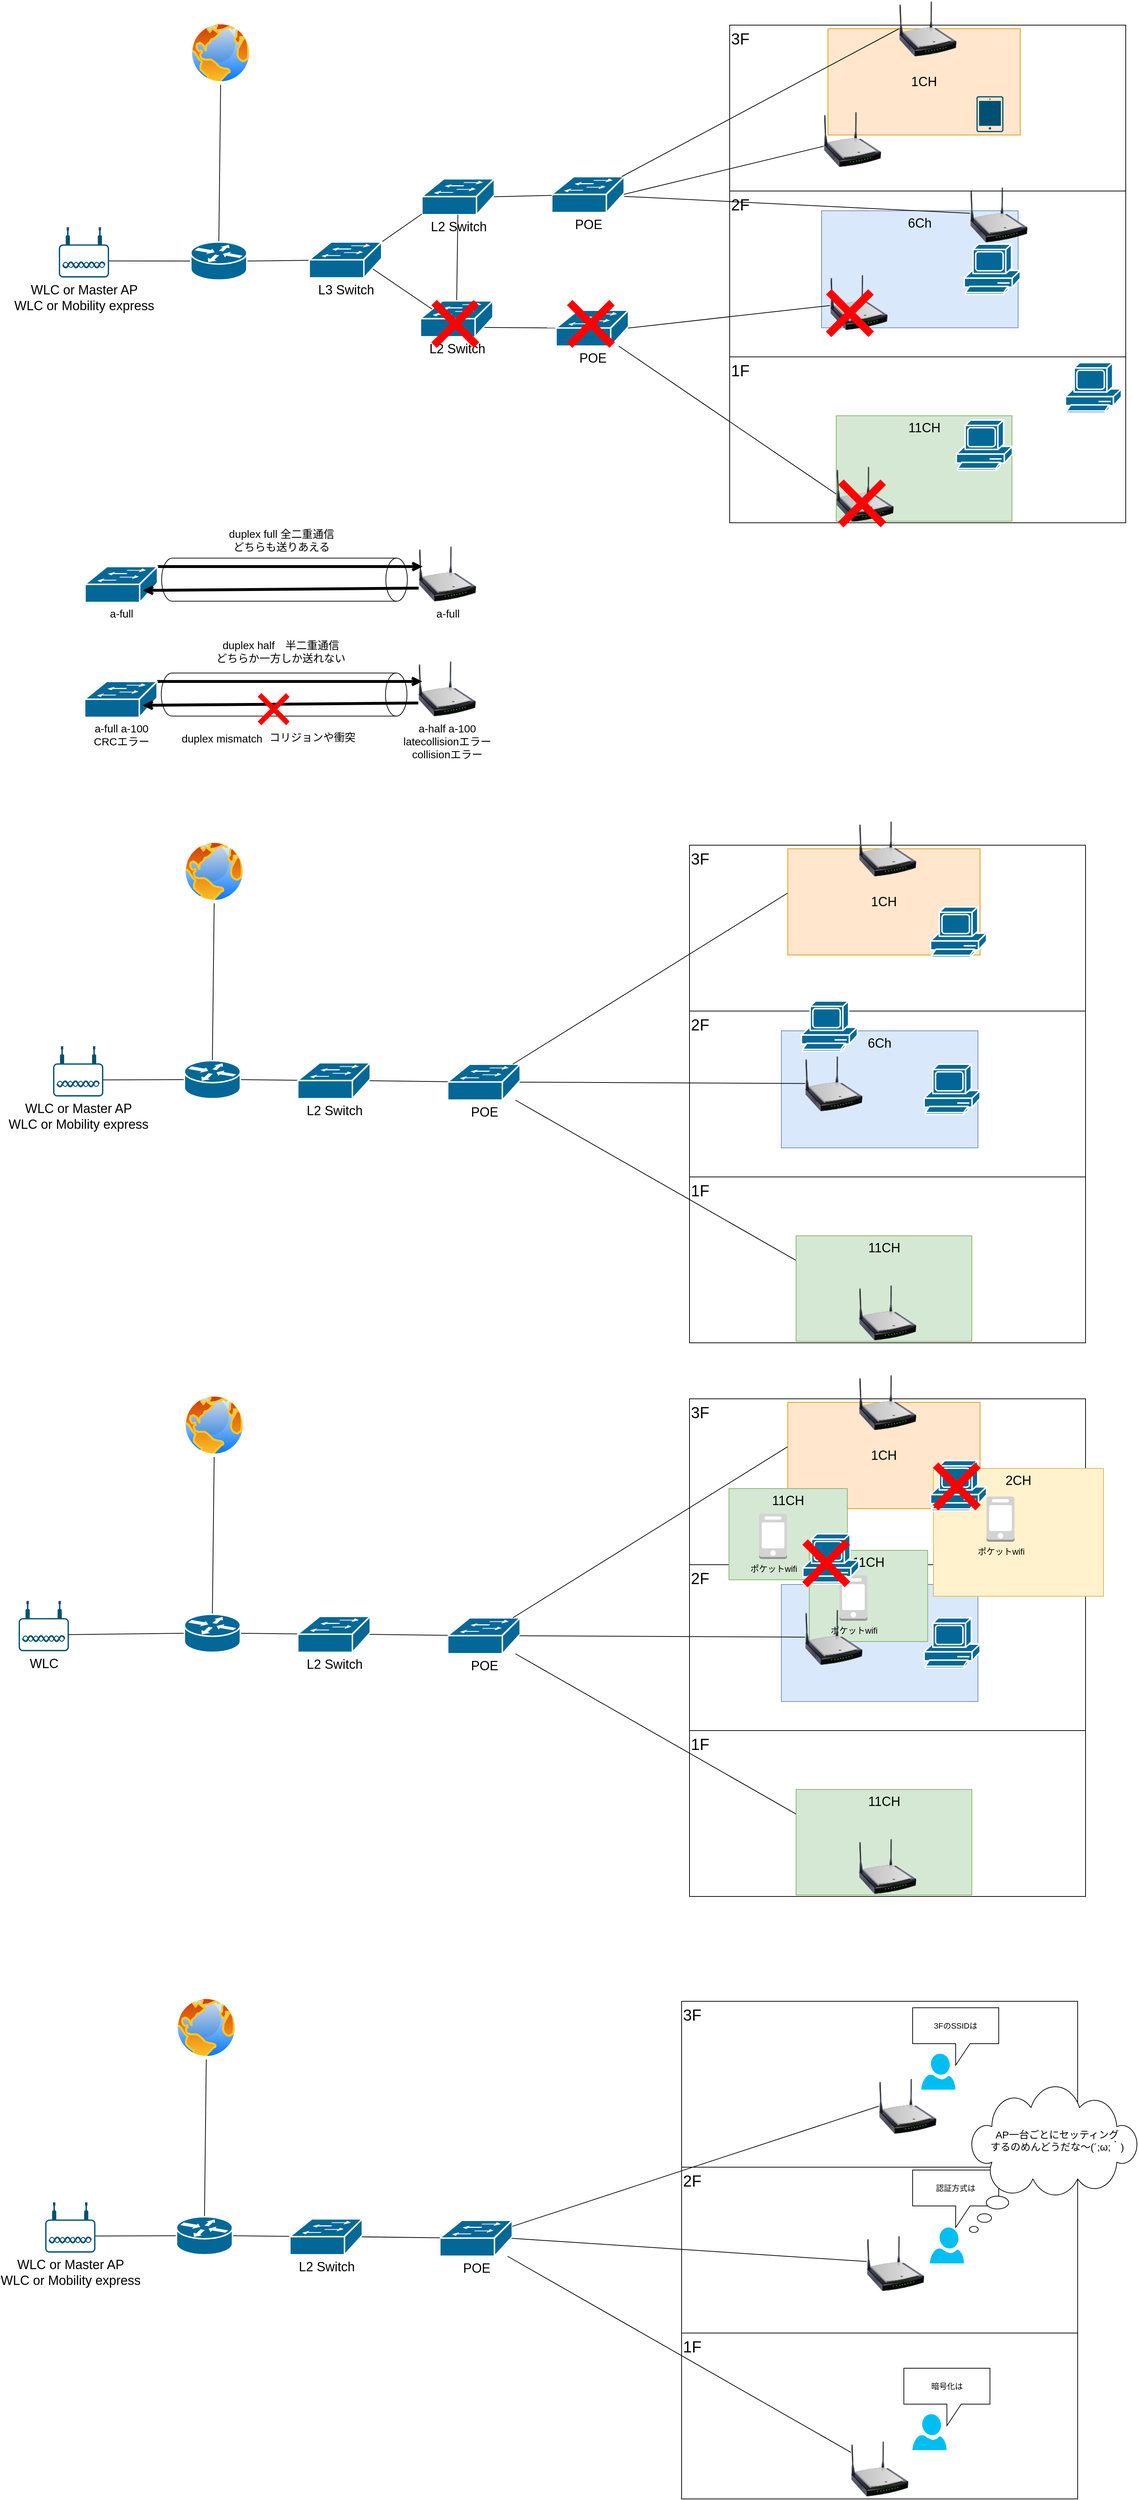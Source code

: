 <mxfile version="21.7.4" type="github">
  <diagram name="ページ1" id="ISea0skvDJ0-GTyt_ot8">
    <mxGraphModel dx="934" dy="483" grid="0" gridSize="10" guides="1" tooltips="1" connect="1" arrows="1" fold="1" page="1" pageScale="1" pageWidth="827" pageHeight="1169" math="0" shadow="0">
      <root>
        <mxCell id="0" />
        <mxCell id="1" parent="0" />
        <mxCell id="y21L1_D4y8wmVDUmnjSK-36" value="6Ch" style="whiteSpace=wrap;html=1;fontFamily=Helvetica;fontSize=18;verticalAlign=top;fillColor=#dae8fc;strokeColor=#6c8ebf;" parent="1" vertex="1">
          <mxGeometry x="1168" y="383.5" width="274" height="163" as="geometry" />
        </mxCell>
        <mxCell id="y21L1_D4y8wmVDUmnjSK-25" value="" style="group;fontSize=22;" parent="1" vertex="1" connectable="0">
          <mxGeometry x="1040" y="125" width="552" height="736" as="geometry" />
        </mxCell>
        <mxCell id="y21L1_D4y8wmVDUmnjSK-22" value="&lt;font style=&quot;font-size: 22px;&quot;&gt;1F&lt;/font&gt;" style="rounded=0;whiteSpace=wrap;html=1;fontFamily=Helvetica;fontSize=11;fontColor=default;fillColor=none;verticalAlign=top;align=left;" parent="y21L1_D4y8wmVDUmnjSK-25" vertex="1">
          <mxGeometry y="462" width="552" height="231" as="geometry" />
        </mxCell>
        <mxCell id="y21L1_D4y8wmVDUmnjSK-23" value="&lt;font style=&quot;font-size: 22px;&quot;&gt;2F&lt;/font&gt;" style="rounded=0;whiteSpace=wrap;html=1;fontFamily=Helvetica;fontSize=11;fontColor=default;fillColor=none;verticalAlign=top;align=left;" parent="y21L1_D4y8wmVDUmnjSK-25" vertex="1">
          <mxGeometry y="231" width="552" height="231" as="geometry" />
        </mxCell>
        <mxCell id="y21L1_D4y8wmVDUmnjSK-37" value="11CH" style="whiteSpace=wrap;html=1;fontFamily=Helvetica;fontSize=18;verticalAlign=top;fillColor=#d5e8d4;strokeColor=#82b366;" parent="y21L1_D4y8wmVDUmnjSK-25" vertex="1">
          <mxGeometry x="148.5" y="544" width="245" height="147" as="geometry" />
        </mxCell>
        <mxCell id="y21L1_D4y8wmVDUmnjSK-24" value="&lt;font style=&quot;font-size: 22px;&quot;&gt;3F&lt;/font&gt;" style="rounded=0;whiteSpace=wrap;html=1;fontFamily=Helvetica;fontSize=11;fontColor=default;fillColor=none;verticalAlign=top;align=left;" parent="y21L1_D4y8wmVDUmnjSK-25" vertex="1">
          <mxGeometry width="552" height="231" as="geometry" />
        </mxCell>
        <mxCell id="y21L1_D4y8wmVDUmnjSK-26" value="" style="shape=mxgraph.cisco.computers_and_peripherals.pc;sketch=0;html=1;pointerEvents=1;dashed=0;fillColor=#036897;strokeColor=#ffffff;strokeWidth=2;verticalLabelPosition=bottom;verticalAlign=top;align=center;outlineConnect=0;fontFamily=Helvetica;fontSize=11;fontColor=default;" parent="y21L1_D4y8wmVDUmnjSK-25" vertex="1">
          <mxGeometry x="316" y="550" width="78" height="70" as="geometry" />
        </mxCell>
        <mxCell id="y21L1_D4y8wmVDUmnjSK-34" value="" style="shape=mxgraph.cisco.computers_and_peripherals.pc;sketch=0;html=1;pointerEvents=1;dashed=0;fillColor=#036897;strokeColor=#ffffff;strokeWidth=2;verticalLabelPosition=bottom;verticalAlign=top;align=center;outlineConnect=0;fontFamily=Helvetica;fontSize=11;fontColor=default;" parent="y21L1_D4y8wmVDUmnjSK-25" vertex="1">
          <mxGeometry x="468" y="470" width="78" height="70" as="geometry" />
        </mxCell>
        <mxCell id="y21L1_D4y8wmVDUmnjSK-35" value="1CH" style="whiteSpace=wrap;html=1;fontFamily=Helvetica;fontSize=18;verticalAlign=middle;fillColor=#ffe6cc;strokeColor=#d79b00;" parent="y21L1_D4y8wmVDUmnjSK-25" vertex="1">
          <mxGeometry x="137" y="5" width="268" height="148" as="geometry" />
        </mxCell>
        <mxCell id="y21L1_D4y8wmVDUmnjSK-38" value="" style="image;html=1;image=img/lib/clip_art/networking/Wireless_Router_N_128x128.png;fontFamily=Helvetica;fontSize=11;fontColor=default;" parent="y21L1_D4y8wmVDUmnjSK-25" vertex="1">
          <mxGeometry x="236" y="-35" width="80" height="80" as="geometry" />
        </mxCell>
        <mxCell id="y21L1_D4y8wmVDUmnjSK-39" value="" style="image;html=1;image=img/lib/clip_art/networking/Wireless_Router_N_128x128.png;fontFamily=Helvetica;fontSize=11;fontColor=default;" parent="y21L1_D4y8wmVDUmnjSK-25" vertex="1">
          <mxGeometry x="131" y="119" width="80" height="80" as="geometry" />
        </mxCell>
        <mxCell id="y21L1_D4y8wmVDUmnjSK-40" value="" style="image;html=1;image=img/lib/clip_art/networking/Wireless_Router_N_128x128.png;fontFamily=Helvetica;fontSize=11;fontColor=default;" parent="y21L1_D4y8wmVDUmnjSK-25" vertex="1">
          <mxGeometry x="335" y="224" width="80" height="80" as="geometry" />
        </mxCell>
        <mxCell id="ws9a11WgU_F2Pa4hNLhd-21" value="" style="image;html=1;image=img/lib/clip_art/networking/Wireless_Router_N_128x128.png;fontFamily=Helvetica;fontSize=11;fontColor=default;" vertex="1" parent="y21L1_D4y8wmVDUmnjSK-25">
          <mxGeometry x="148.5" y="613" width="80" height="80" as="geometry" />
        </mxCell>
        <mxCell id="ws9a11WgU_F2Pa4hNLhd-23" value="" style="image;html=1;image=img/lib/clip_art/networking/Wireless_Router_N_128x128.png;fontFamily=Helvetica;fontSize=11;fontColor=default;" vertex="1" parent="y21L1_D4y8wmVDUmnjSK-25">
          <mxGeometry x="140" y="346" width="80" height="80" as="geometry" />
        </mxCell>
        <mxCell id="ws9a11WgU_F2Pa4hNLhd-32" value="&lt;span style=&quot;font-size: 150px;&quot;&gt;×&lt;/span&gt;" style="text;html=1;align=center;verticalAlign=middle;resizable=0;points=[];autosize=1;strokeColor=none;fillColor=none;fontSize=150;fontFamily=Helvetica;fontColor=#FF0000;" vertex="1" parent="y21L1_D4y8wmVDUmnjSK-25">
          <mxGeometry x="114" y="302" width="106" height="192" as="geometry" />
        </mxCell>
        <mxCell id="ws9a11WgU_F2Pa4hNLhd-33" value="&lt;span style=&quot;font-size: 150px;&quot;&gt;×&lt;/span&gt;" style="text;html=1;align=center;verticalAlign=middle;resizable=0;points=[];autosize=1;strokeColor=none;fillColor=none;fontSize=150;fontFamily=Helvetica;fontColor=#FF0000;" vertex="1" parent="y21L1_D4y8wmVDUmnjSK-25">
          <mxGeometry x="131" y="567" width="106" height="192" as="geometry" />
        </mxCell>
        <mxCell id="y21L1_D4y8wmVDUmnjSK-7" style="rounded=0;orthogonalLoop=1;jettySize=auto;html=1;exitX=1;exitY=0.67;exitDx=0;exitDy=0;exitPerimeter=0;entryX=0;entryY=0.5;entryDx=0;entryDy=0;entryPerimeter=0;endArrow=none;endFill=0;fontSize=18;" parent="1" source="y21L1_D4y8wmVDUmnjSK-2" target="y21L1_D4y8wmVDUmnjSK-3" edge="1">
          <mxGeometry relative="1" as="geometry" />
        </mxCell>
        <mxCell id="y21L1_D4y8wmVDUmnjSK-2" value="WLC or Master AP&lt;br style=&quot;border-color: var(--border-color);&quot;&gt;WLC or Mobility express" style="points=[[0.03,0.36,0],[0.18,0,0],[0.5,0.34,0],[0.82,0,0],[0.97,0.36,0],[1,0.67,0],[0.975,0.975,0],[0.5,1,0],[0.025,0.975,0],[0,0.67,0]];verticalLabelPosition=bottom;sketch=0;html=1;verticalAlign=top;aspect=fixed;align=center;pointerEvents=1;shape=mxgraph.cisco19.wireless_access_point;fillColor=#005073;strokeColor=none;fontSize=18;" parent="1" vertex="1">
          <mxGeometry x="105" y="406.5" width="70" height="70" as="geometry" />
        </mxCell>
        <mxCell id="y21L1_D4y8wmVDUmnjSK-8" style="edgeStyle=none;shape=connector;rounded=0;orthogonalLoop=1;jettySize=auto;html=1;exitX=1;exitY=0.5;exitDx=0;exitDy=0;exitPerimeter=0;labelBackgroundColor=default;strokeColor=default;fontFamily=Helvetica;fontSize=18;fontColor=default;endArrow=none;endFill=0;" parent="1" source="y21L1_D4y8wmVDUmnjSK-3" target="ws9a11WgU_F2Pa4hNLhd-2" edge="1">
          <mxGeometry relative="1" as="geometry" />
        </mxCell>
        <mxCell id="y21L1_D4y8wmVDUmnjSK-10" style="edgeStyle=none;shape=connector;rounded=0;orthogonalLoop=1;jettySize=auto;html=1;exitX=0.5;exitY=0;exitDx=0;exitDy=0;exitPerimeter=0;entryX=0.5;entryY=1;entryDx=0;entryDy=0;labelBackgroundColor=default;strokeColor=default;fontFamily=Helvetica;fontSize=11;fontColor=default;endArrow=none;endFill=0;" parent="1" source="y21L1_D4y8wmVDUmnjSK-3" target="y21L1_D4y8wmVDUmnjSK-4" edge="1">
          <mxGeometry relative="1" as="geometry" />
        </mxCell>
        <mxCell id="y21L1_D4y8wmVDUmnjSK-3" value="" style="shape=mxgraph.cisco.routers.router;sketch=0;html=1;pointerEvents=1;dashed=0;fillColor=#036897;strokeColor=#ffffff;strokeWidth=2;verticalLabelPosition=bottom;verticalAlign=top;align=center;outlineConnect=0;fontFamily=Helvetica;fontSize=18;fontColor=default;" parent="1" vertex="1">
          <mxGeometry x="289" y="427" width="78" height="53" as="geometry" />
        </mxCell>
        <mxCell id="y21L1_D4y8wmVDUmnjSK-4" value="" style="image;aspect=fixed;perimeter=ellipsePerimeter;html=1;align=center;shadow=0;dashed=0;spacingTop=3;image=img/lib/active_directory/internet_globe.svg;" parent="1" vertex="1">
          <mxGeometry x="286" y="119" width="89" height="89" as="geometry" />
        </mxCell>
        <mxCell id="y21L1_D4y8wmVDUmnjSK-16" style="edgeStyle=none;shape=connector;rounded=0;orthogonalLoop=1;jettySize=auto;html=1;exitX=0.98;exitY=0.5;exitDx=0;exitDy=0;exitPerimeter=0;labelBackgroundColor=default;strokeColor=default;fontFamily=Helvetica;fontSize=11;fontColor=default;endArrow=none;endFill=0;" parent="1" source="y21L1_D4y8wmVDUmnjSK-5" target="y21L1_D4y8wmVDUmnjSK-39" edge="1">
          <mxGeometry relative="1" as="geometry">
            <mxPoint x="1189" y="458.668" as="targetPoint" />
          </mxGeometry>
        </mxCell>
        <mxCell id="y21L1_D4y8wmVDUmnjSK-5" value="POE" style="shape=mxgraph.cisco.switches.workgroup_switch;sketch=0;html=1;pointerEvents=1;dashed=0;fillColor=#036897;strokeColor=#ffffff;strokeWidth=2;verticalLabelPosition=bottom;verticalAlign=top;align=center;outlineConnect=0;fontFamily=Helvetica;fontSize=18;fontColor=default;" parent="1" vertex="1">
          <mxGeometry x="792" y="336" width="101" height="50" as="geometry" />
        </mxCell>
        <mxCell id="y21L1_D4y8wmVDUmnjSK-9" style="edgeStyle=none;shape=connector;rounded=0;orthogonalLoop=1;jettySize=auto;html=1;exitX=0.98;exitY=0.5;exitDx=0;exitDy=0;exitPerimeter=0;labelBackgroundColor=default;strokeColor=default;fontFamily=Helvetica;fontSize=18;fontColor=default;endArrow=none;endFill=0;" parent="1" source="y21L1_D4y8wmVDUmnjSK-6" target="y21L1_D4y8wmVDUmnjSK-5" edge="1">
          <mxGeometry relative="1" as="geometry" />
        </mxCell>
        <mxCell id="y21L1_D4y8wmVDUmnjSK-6" value="L2 Switch" style="shape=mxgraph.cisco.switches.workgroup_switch;sketch=0;html=1;pointerEvents=1;dashed=0;fillColor=#036897;strokeColor=#ffffff;strokeWidth=2;verticalLabelPosition=bottom;verticalAlign=top;align=center;outlineConnect=0;fontFamily=Helvetica;fontSize=18;fontColor=default;" parent="1" vertex="1">
          <mxGeometry x="611" y="339" width="101" height="50" as="geometry" />
        </mxCell>
        <mxCell id="y21L1_D4y8wmVDUmnjSK-11" value="" style="shape=mxgraph.cisco.computers_and_peripherals.pc;sketch=0;html=1;pointerEvents=1;dashed=0;fillColor=#036897;strokeColor=#ffffff;strokeWidth=2;verticalLabelPosition=bottom;verticalAlign=top;align=center;outlineConnect=0;fontFamily=Helvetica;fontSize=11;fontColor=default;" parent="1" vertex="1">
          <mxGeometry x="1367" y="430" width="78" height="70" as="geometry" />
        </mxCell>
        <mxCell id="y21L1_D4y8wmVDUmnjSK-12" value="" style="sketch=0;points=[[0.015,0.015,0],[0.985,0.015,0],[0.985,0.985,0],[0.015,0.985,0],[0.25,0,0],[0.5,0,0],[0.75,0,0],[1,0.25,0],[1,0.5,0],[1,0.75,0],[0.75,1,0],[0.5,1,0],[0.25,1,0],[0,0.75,0],[0,0.5,0],[0,0.25,0]];verticalLabelPosition=bottom;html=1;verticalAlign=top;aspect=fixed;align=center;pointerEvents=1;shape=mxgraph.cisco19.handheld;fillColor=#005073;strokeColor=none;" parent="1" vertex="1">
          <mxGeometry x="1384" y="224" width="37.5" height="50" as="geometry" />
        </mxCell>
        <mxCell id="y21L1_D4y8wmVDUmnjSK-20" style="edgeStyle=none;shape=connector;rounded=0;orthogonalLoop=1;jettySize=auto;html=1;labelBackgroundColor=default;strokeColor=default;fontFamily=Helvetica;fontSize=11;fontColor=default;endArrow=none;endFill=0;" parent="1" source="y21L1_D4y8wmVDUmnjSK-40" target="y21L1_D4y8wmVDUmnjSK-5" edge="1">
          <mxGeometry relative="1" as="geometry">
            <mxPoint x="1276.0" y="794.9" as="sourcePoint" />
          </mxGeometry>
        </mxCell>
        <mxCell id="y21L1_D4y8wmVDUmnjSK-21" style="edgeStyle=none;shape=connector;rounded=0;orthogonalLoop=1;jettySize=auto;html=1;exitX=0;exitY=0.5;exitDx=0;exitDy=0;labelBackgroundColor=default;strokeColor=default;fontFamily=Helvetica;fontSize=11;fontColor=default;endArrow=none;endFill=0;" parent="1" source="y21L1_D4y8wmVDUmnjSK-38" target="y21L1_D4y8wmVDUmnjSK-5" edge="1">
          <mxGeometry relative="1" as="geometry">
            <mxPoint x="1276.0" y="145.9" as="sourcePoint" />
          </mxGeometry>
        </mxCell>
        <mxCell id="y21L1_D4y8wmVDUmnjSK-67" value="6Ch" style="whiteSpace=wrap;html=1;fontFamily=Helvetica;fontSize=18;verticalAlign=top;fillColor=#dae8fc;strokeColor=#6c8ebf;" parent="1" vertex="1">
          <mxGeometry x="1112" y="1525.5" width="274" height="163" as="geometry" />
        </mxCell>
        <mxCell id="y21L1_D4y8wmVDUmnjSK-79" style="rounded=0;orthogonalLoop=1;jettySize=auto;html=1;exitX=1;exitY=0.67;exitDx=0;exitDy=0;exitPerimeter=0;entryX=0;entryY=0.5;entryDx=0;entryDy=0;entryPerimeter=0;endArrow=none;endFill=0;fontSize=18;" parent="1" source="y21L1_D4y8wmVDUmnjSK-80" target="y21L1_D4y8wmVDUmnjSK-83" edge="1">
          <mxGeometry relative="1" as="geometry" />
        </mxCell>
        <mxCell id="y21L1_D4y8wmVDUmnjSK-80" value="WLC or Master AP&lt;br&gt;WLC or Mobility express" style="points=[[0.03,0.36,0],[0.18,0,0],[0.5,0.34,0],[0.82,0,0],[0.97,0.36,0],[1,0.67,0],[0.975,0.975,0],[0.5,1,0],[0.025,0.975,0],[0,0.67,0]];verticalLabelPosition=bottom;sketch=0;html=1;verticalAlign=top;aspect=fixed;align=center;pointerEvents=1;shape=mxgraph.cisco19.wireless_access_point;fillColor=#005073;strokeColor=none;fontSize=18;" parent="1" vertex="1">
          <mxGeometry x="97" y="1547" width="70" height="70" as="geometry" />
        </mxCell>
        <mxCell id="y21L1_D4y8wmVDUmnjSK-81" style="edgeStyle=none;shape=connector;rounded=0;orthogonalLoop=1;jettySize=auto;html=1;exitX=1;exitY=0.5;exitDx=0;exitDy=0;exitPerimeter=0;labelBackgroundColor=default;strokeColor=default;fontFamily=Helvetica;fontSize=18;fontColor=default;endArrow=none;endFill=0;" parent="1" source="y21L1_D4y8wmVDUmnjSK-83" target="y21L1_D4y8wmVDUmnjSK-88" edge="1">
          <mxGeometry relative="1" as="geometry" />
        </mxCell>
        <mxCell id="y21L1_D4y8wmVDUmnjSK-82" style="edgeStyle=none;shape=connector;rounded=0;orthogonalLoop=1;jettySize=auto;html=1;exitX=0.5;exitY=0;exitDx=0;exitDy=0;exitPerimeter=0;entryX=0.5;entryY=1;entryDx=0;entryDy=0;labelBackgroundColor=default;strokeColor=default;fontFamily=Helvetica;fontSize=11;fontColor=default;endArrow=none;endFill=0;" parent="1" source="y21L1_D4y8wmVDUmnjSK-83" target="y21L1_D4y8wmVDUmnjSK-84" edge="1">
          <mxGeometry relative="1" as="geometry" />
        </mxCell>
        <mxCell id="y21L1_D4y8wmVDUmnjSK-83" value="" style="shape=mxgraph.cisco.routers.router;sketch=0;html=1;pointerEvents=1;dashed=0;fillColor=#036897;strokeColor=#ffffff;strokeWidth=2;verticalLabelPosition=bottom;verticalAlign=top;align=center;outlineConnect=0;fontFamily=Helvetica;fontSize=18;fontColor=default;" parent="1" vertex="1">
          <mxGeometry x="280" y="1567" width="78" height="53" as="geometry" />
        </mxCell>
        <mxCell id="y21L1_D4y8wmVDUmnjSK-84" value="" style="image;aspect=fixed;perimeter=ellipsePerimeter;html=1;align=center;shadow=0;dashed=0;spacingTop=3;image=img/lib/active_directory/internet_globe.svg;" parent="1" vertex="1">
          <mxGeometry x="277" y="1259" width="89" height="89" as="geometry" />
        </mxCell>
        <mxCell id="y21L1_D4y8wmVDUmnjSK-85" style="edgeStyle=none;shape=connector;rounded=0;orthogonalLoop=1;jettySize=auto;html=1;exitX=0.98;exitY=0.5;exitDx=0;exitDy=0;exitPerimeter=0;labelBackgroundColor=default;strokeColor=default;fontFamily=Helvetica;fontSize=11;fontColor=default;endArrow=none;endFill=0;" parent="1" source="y21L1_D4y8wmVDUmnjSK-86" edge="1">
          <mxGeometry relative="1" as="geometry">
            <mxPoint x="1145" y="1598.818" as="targetPoint" />
          </mxGeometry>
        </mxCell>
        <mxCell id="y21L1_D4y8wmVDUmnjSK-86" value="POE" style="shape=mxgraph.cisco.switches.workgroup_switch;sketch=0;html=1;pointerEvents=1;dashed=0;fillColor=#036897;strokeColor=#ffffff;strokeWidth=2;verticalLabelPosition=bottom;verticalAlign=top;align=center;outlineConnect=0;fontFamily=Helvetica;fontSize=18;fontColor=default;" parent="1" vertex="1">
          <mxGeometry x="647" y="1572" width="101" height="50" as="geometry" />
        </mxCell>
        <mxCell id="y21L1_D4y8wmVDUmnjSK-87" style="edgeStyle=none;shape=connector;rounded=0;orthogonalLoop=1;jettySize=auto;html=1;exitX=0.98;exitY=0.5;exitDx=0;exitDy=0;exitPerimeter=0;labelBackgroundColor=default;strokeColor=default;fontFamily=Helvetica;fontSize=18;fontColor=default;endArrow=none;endFill=0;" parent="1" source="y21L1_D4y8wmVDUmnjSK-88" target="y21L1_D4y8wmVDUmnjSK-86" edge="1">
          <mxGeometry relative="1" as="geometry" />
        </mxCell>
        <mxCell id="y21L1_D4y8wmVDUmnjSK-88" value="L2 Switch" style="shape=mxgraph.cisco.switches.workgroup_switch;sketch=0;html=1;pointerEvents=1;dashed=0;fillColor=#036897;strokeColor=#ffffff;strokeWidth=2;verticalLabelPosition=bottom;verticalAlign=top;align=center;outlineConnect=0;fontFamily=Helvetica;fontSize=18;fontColor=default;" parent="1" vertex="1">
          <mxGeometry x="438" y="1570" width="101" height="50" as="geometry" />
        </mxCell>
        <mxCell id="y21L1_D4y8wmVDUmnjSK-89" value="" style="shape=mxgraph.cisco.computers_and_peripherals.pc;sketch=0;html=1;pointerEvents=1;dashed=0;fillColor=#036897;strokeColor=#ffffff;strokeWidth=2;verticalLabelPosition=bottom;verticalAlign=top;align=center;outlineConnect=0;fontFamily=Helvetica;fontSize=11;fontColor=default;" parent="1" vertex="1">
          <mxGeometry x="1311" y="1572" width="78" height="70" as="geometry" />
        </mxCell>
        <mxCell id="y21L1_D4y8wmVDUmnjSK-91" style="edgeStyle=none;shape=connector;rounded=0;orthogonalLoop=1;jettySize=auto;html=1;labelBackgroundColor=default;strokeColor=default;fontFamily=Helvetica;fontSize=11;fontColor=default;endArrow=none;endFill=0;" parent="1" target="y21L1_D4y8wmVDUmnjSK-86" edge="1">
          <mxGeometry relative="1" as="geometry">
            <mxPoint x="1220" y="1895.173" as="sourcePoint" />
          </mxGeometry>
        </mxCell>
        <mxCell id="y21L1_D4y8wmVDUmnjSK-92" style="edgeStyle=none;shape=connector;rounded=0;orthogonalLoop=1;jettySize=auto;html=1;exitX=0;exitY=0.5;exitDx=0;exitDy=0;labelBackgroundColor=default;strokeColor=default;fontFamily=Helvetica;fontSize=11;fontColor=default;endArrow=none;endFill=0;" parent="1" target="y21L1_D4y8wmVDUmnjSK-86" edge="1">
          <mxGeometry relative="1" as="geometry">
            <mxPoint x="1220" y="1272" as="sourcePoint" />
          </mxGeometry>
        </mxCell>
        <mxCell id="y21L1_D4y8wmVDUmnjSK-102" value="" style="group;fontSize=22;" parent="1" vertex="1" connectable="0">
          <mxGeometry x="984" y="1267" width="624" height="693" as="geometry" />
        </mxCell>
        <mxCell id="y21L1_D4y8wmVDUmnjSK-103" value="&lt;font style=&quot;font-size: 22px;&quot;&gt;1F&lt;/font&gt;" style="rounded=0;whiteSpace=wrap;html=1;fontFamily=Helvetica;fontSize=11;fontColor=default;fillColor=none;verticalAlign=top;align=left;" parent="y21L1_D4y8wmVDUmnjSK-102" vertex="1">
          <mxGeometry y="462" width="552" height="231" as="geometry" />
        </mxCell>
        <mxCell id="y21L1_D4y8wmVDUmnjSK-104" value="&lt;font style=&quot;font-size: 22px;&quot;&gt;2F&lt;/font&gt;" style="rounded=0;whiteSpace=wrap;html=1;fontFamily=Helvetica;fontSize=11;fontColor=default;fillColor=none;verticalAlign=top;align=left;" parent="y21L1_D4y8wmVDUmnjSK-102" vertex="1">
          <mxGeometry y="231" width="552" height="231" as="geometry" />
        </mxCell>
        <mxCell id="y21L1_D4y8wmVDUmnjSK-105" value="11CH" style="whiteSpace=wrap;html=1;fontFamily=Helvetica;fontSize=18;verticalAlign=top;fillColor=#d5e8d4;strokeColor=#82b366;" parent="y21L1_D4y8wmVDUmnjSK-102" vertex="1">
          <mxGeometry x="148.5" y="544" width="245" height="147" as="geometry" />
        </mxCell>
        <mxCell id="y21L1_D4y8wmVDUmnjSK-106" value="&lt;font style=&quot;font-size: 22px;&quot;&gt;3F&lt;/font&gt;" style="rounded=0;whiteSpace=wrap;html=1;fontFamily=Helvetica;fontSize=11;fontColor=default;fillColor=none;verticalAlign=top;align=left;" parent="y21L1_D4y8wmVDUmnjSK-102" vertex="1">
          <mxGeometry width="552" height="231" as="geometry" />
        </mxCell>
        <mxCell id="y21L1_D4y8wmVDUmnjSK-108" value="1CH" style="whiteSpace=wrap;html=1;fontFamily=Helvetica;fontSize=18;verticalAlign=middle;fillColor=#ffe6cc;strokeColor=#d79b00;" parent="y21L1_D4y8wmVDUmnjSK-102" vertex="1">
          <mxGeometry x="137" y="5" width="268" height="148" as="geometry" />
        </mxCell>
        <mxCell id="y21L1_D4y8wmVDUmnjSK-109" value="" style="image;html=1;image=img/lib/clip_art/networking/Wireless_Router_N_128x128.png;fontFamily=Helvetica;fontSize=11;fontColor=default;" parent="y21L1_D4y8wmVDUmnjSK-102" vertex="1">
          <mxGeometry x="236" y="-35" width="80" height="80" as="geometry" />
        </mxCell>
        <mxCell id="y21L1_D4y8wmVDUmnjSK-111" value="" style="image;html=1;image=img/lib/clip_art/networking/Wireless_Router_N_128x128.png;fontFamily=Helvetica;fontSize=11;fontColor=default;" parent="y21L1_D4y8wmVDUmnjSK-102" vertex="1">
          <mxGeometry x="236" y="611" width="80" height="80" as="geometry" />
        </mxCell>
        <mxCell id="y21L1_D4y8wmVDUmnjSK-119" value="" style="shape=mxgraph.cisco.computers_and_peripherals.pc;sketch=0;html=1;pointerEvents=1;dashed=0;fillColor=#036897;strokeColor=#ffffff;strokeWidth=2;verticalLabelPosition=bottom;verticalAlign=top;align=center;outlineConnect=0;fontFamily=Helvetica;fontSize=11;fontColor=default;" parent="y21L1_D4y8wmVDUmnjSK-102" vertex="1">
          <mxGeometry x="336" y="86" width="78" height="70" as="geometry" />
        </mxCell>
        <mxCell id="y21L1_D4y8wmVDUmnjSK-110" value="" style="image;html=1;image=img/lib/clip_art/networking/Wireless_Router_N_128x128.png;fontFamily=Helvetica;fontSize=11;fontColor=default;" parent="y21L1_D4y8wmVDUmnjSK-102" vertex="1">
          <mxGeometry x="161" y="292" width="80" height="80" as="geometry" />
        </mxCell>
        <mxCell id="y21L1_D4y8wmVDUmnjSK-121" value="" style="shape=mxgraph.cisco.computers_and_peripherals.pc;sketch=0;html=1;pointerEvents=1;dashed=0;fillColor=#036897;strokeColor=#ffffff;strokeWidth=2;verticalLabelPosition=bottom;verticalAlign=top;align=center;outlineConnect=0;fontFamily=Helvetica;fontSize=11;fontColor=default;" parent="y21L1_D4y8wmVDUmnjSK-102" vertex="1">
          <mxGeometry x="156" y="217" width="78" height="70" as="geometry" />
        </mxCell>
        <mxCell id="Gv_RDN-kAOqWAWIpM0Y3-1" value="6Ch" style="whiteSpace=wrap;html=1;fontFamily=Helvetica;fontSize=18;verticalAlign=top;fillColor=#dae8fc;strokeColor=#6c8ebf;" parent="1" vertex="1">
          <mxGeometry x="1112" y="2296.5" width="274" height="163" as="geometry" />
        </mxCell>
        <mxCell id="Gv_RDN-kAOqWAWIpM0Y3-2" style="rounded=0;orthogonalLoop=1;jettySize=auto;html=1;exitX=1;exitY=0.67;exitDx=0;exitDy=0;exitPerimeter=0;entryX=0;entryY=0.5;entryDx=0;entryDy=0;entryPerimeter=0;endArrow=none;endFill=0;fontSize=18;" parent="1" source="Gv_RDN-kAOqWAWIpM0Y3-3" target="Gv_RDN-kAOqWAWIpM0Y3-6" edge="1">
          <mxGeometry relative="1" as="geometry" />
        </mxCell>
        <mxCell id="Gv_RDN-kAOqWAWIpM0Y3-3" value="WLC" style="points=[[0.03,0.36,0],[0.18,0,0],[0.5,0.34,0],[0.82,0,0],[0.97,0.36,0],[1,0.67,0],[0.975,0.975,0],[0.5,1,0],[0.025,0.975,0],[0,0.67,0]];verticalLabelPosition=bottom;sketch=0;html=1;verticalAlign=top;aspect=fixed;align=center;pointerEvents=1;shape=mxgraph.cisco19.wireless_access_point;fillColor=#005073;strokeColor=none;fontSize=18;" parent="1" vertex="1">
          <mxGeometry x="49" y="2319.5" width="70" height="70" as="geometry" />
        </mxCell>
        <mxCell id="Gv_RDN-kAOqWAWIpM0Y3-4" style="edgeStyle=none;shape=connector;rounded=0;orthogonalLoop=1;jettySize=auto;html=1;exitX=1;exitY=0.5;exitDx=0;exitDy=0;exitPerimeter=0;labelBackgroundColor=default;strokeColor=default;fontFamily=Helvetica;fontSize=18;fontColor=default;endArrow=none;endFill=0;" parent="1" source="Gv_RDN-kAOqWAWIpM0Y3-6" target="Gv_RDN-kAOqWAWIpM0Y3-11" edge="1">
          <mxGeometry relative="1" as="geometry" />
        </mxCell>
        <mxCell id="Gv_RDN-kAOqWAWIpM0Y3-5" style="edgeStyle=none;shape=connector;rounded=0;orthogonalLoop=1;jettySize=auto;html=1;exitX=0.5;exitY=0;exitDx=0;exitDy=0;exitPerimeter=0;entryX=0.5;entryY=1;entryDx=0;entryDy=0;labelBackgroundColor=default;strokeColor=default;fontFamily=Helvetica;fontSize=11;fontColor=default;endArrow=none;endFill=0;" parent="1" source="Gv_RDN-kAOqWAWIpM0Y3-6" target="Gv_RDN-kAOqWAWIpM0Y3-7" edge="1">
          <mxGeometry relative="1" as="geometry" />
        </mxCell>
        <mxCell id="Gv_RDN-kAOqWAWIpM0Y3-6" value="" style="shape=mxgraph.cisco.routers.router;sketch=0;html=1;pointerEvents=1;dashed=0;fillColor=#036897;strokeColor=#ffffff;strokeWidth=2;verticalLabelPosition=bottom;verticalAlign=top;align=center;outlineConnect=0;fontFamily=Helvetica;fontSize=18;fontColor=default;" parent="1" vertex="1">
          <mxGeometry x="280" y="2338" width="78" height="53" as="geometry" />
        </mxCell>
        <mxCell id="Gv_RDN-kAOqWAWIpM0Y3-7" value="" style="image;aspect=fixed;perimeter=ellipsePerimeter;html=1;align=center;shadow=0;dashed=0;spacingTop=3;image=img/lib/active_directory/internet_globe.svg;" parent="1" vertex="1">
          <mxGeometry x="277" y="2030" width="89" height="89" as="geometry" />
        </mxCell>
        <mxCell id="Gv_RDN-kAOqWAWIpM0Y3-8" style="edgeStyle=none;shape=connector;rounded=0;orthogonalLoop=1;jettySize=auto;html=1;exitX=0.98;exitY=0.5;exitDx=0;exitDy=0;exitPerimeter=0;labelBackgroundColor=default;strokeColor=default;fontFamily=Helvetica;fontSize=11;fontColor=default;endArrow=none;endFill=0;" parent="1" source="Gv_RDN-kAOqWAWIpM0Y3-9" edge="1">
          <mxGeometry relative="1" as="geometry">
            <mxPoint x="1145" y="2369.818" as="targetPoint" />
          </mxGeometry>
        </mxCell>
        <mxCell id="Gv_RDN-kAOqWAWIpM0Y3-9" value="POE" style="shape=mxgraph.cisco.switches.workgroup_switch;sketch=0;html=1;pointerEvents=1;dashed=0;fillColor=#036897;strokeColor=#ffffff;strokeWidth=2;verticalLabelPosition=bottom;verticalAlign=top;align=center;outlineConnect=0;fontFamily=Helvetica;fontSize=18;fontColor=default;" parent="1" vertex="1">
          <mxGeometry x="647" y="2343" width="101" height="50" as="geometry" />
        </mxCell>
        <mxCell id="Gv_RDN-kAOqWAWIpM0Y3-10" style="edgeStyle=none;shape=connector;rounded=0;orthogonalLoop=1;jettySize=auto;html=1;exitX=0.98;exitY=0.5;exitDx=0;exitDy=0;exitPerimeter=0;labelBackgroundColor=default;strokeColor=default;fontFamily=Helvetica;fontSize=18;fontColor=default;endArrow=none;endFill=0;" parent="1" source="Gv_RDN-kAOqWAWIpM0Y3-11" target="Gv_RDN-kAOqWAWIpM0Y3-9" edge="1">
          <mxGeometry relative="1" as="geometry" />
        </mxCell>
        <mxCell id="Gv_RDN-kAOqWAWIpM0Y3-11" value="L2 Switch" style="shape=mxgraph.cisco.switches.workgroup_switch;sketch=0;html=1;pointerEvents=1;dashed=0;fillColor=#036897;strokeColor=#ffffff;strokeWidth=2;verticalLabelPosition=bottom;verticalAlign=top;align=center;outlineConnect=0;fontFamily=Helvetica;fontSize=18;fontColor=default;" parent="1" vertex="1">
          <mxGeometry x="438" y="2341" width="101" height="50" as="geometry" />
        </mxCell>
        <mxCell id="Gv_RDN-kAOqWAWIpM0Y3-12" value="" style="shape=mxgraph.cisco.computers_and_peripherals.pc;sketch=0;html=1;pointerEvents=1;dashed=0;fillColor=#036897;strokeColor=#ffffff;strokeWidth=2;verticalLabelPosition=bottom;verticalAlign=top;align=center;outlineConnect=0;fontFamily=Helvetica;fontSize=11;fontColor=default;" parent="1" vertex="1">
          <mxGeometry x="1311" y="2343" width="78" height="70" as="geometry" />
        </mxCell>
        <mxCell id="Gv_RDN-kAOqWAWIpM0Y3-13" style="edgeStyle=none;shape=connector;rounded=0;orthogonalLoop=1;jettySize=auto;html=1;labelBackgroundColor=default;strokeColor=default;fontFamily=Helvetica;fontSize=11;fontColor=default;endArrow=none;endFill=0;" parent="1" target="Gv_RDN-kAOqWAWIpM0Y3-9" edge="1">
          <mxGeometry relative="1" as="geometry">
            <mxPoint x="1220" y="2666.173" as="sourcePoint" />
          </mxGeometry>
        </mxCell>
        <mxCell id="Gv_RDN-kAOqWAWIpM0Y3-14" style="edgeStyle=none;shape=connector;rounded=0;orthogonalLoop=1;jettySize=auto;html=1;exitX=0;exitY=0.5;exitDx=0;exitDy=0;labelBackgroundColor=default;strokeColor=default;fontFamily=Helvetica;fontSize=11;fontColor=default;endArrow=none;endFill=0;" parent="1" target="Gv_RDN-kAOqWAWIpM0Y3-9" edge="1">
          <mxGeometry relative="1" as="geometry">
            <mxPoint x="1220" y="2043" as="sourcePoint" />
          </mxGeometry>
        </mxCell>
        <mxCell id="Gv_RDN-kAOqWAWIpM0Y3-15" value="" style="group;fontSize=22;" parent="1" vertex="1" connectable="0">
          <mxGeometry x="984" y="2038" width="624" height="693" as="geometry" />
        </mxCell>
        <mxCell id="Gv_RDN-kAOqWAWIpM0Y3-16" value="&lt;font style=&quot;font-size: 22px;&quot;&gt;1F&lt;/font&gt;" style="rounded=0;whiteSpace=wrap;html=1;fontFamily=Helvetica;fontSize=11;fontColor=default;fillColor=none;verticalAlign=top;align=left;" parent="Gv_RDN-kAOqWAWIpM0Y3-15" vertex="1">
          <mxGeometry y="462" width="552" height="231" as="geometry" />
        </mxCell>
        <mxCell id="Gv_RDN-kAOqWAWIpM0Y3-17" value="&lt;font style=&quot;font-size: 22px;&quot;&gt;2F&lt;/font&gt;" style="rounded=0;whiteSpace=wrap;html=1;fontFamily=Helvetica;fontSize=11;fontColor=default;fillColor=none;verticalAlign=top;align=left;" parent="Gv_RDN-kAOqWAWIpM0Y3-15" vertex="1">
          <mxGeometry y="231" width="552" height="231" as="geometry" />
        </mxCell>
        <mxCell id="Gv_RDN-kAOqWAWIpM0Y3-18" value="11CH" style="whiteSpace=wrap;html=1;fontFamily=Helvetica;fontSize=18;verticalAlign=top;fillColor=#d5e8d4;strokeColor=#82b366;" parent="Gv_RDN-kAOqWAWIpM0Y3-15" vertex="1">
          <mxGeometry x="148.5" y="544" width="245" height="147" as="geometry" />
        </mxCell>
        <mxCell id="Gv_RDN-kAOqWAWIpM0Y3-19" value="&lt;font style=&quot;font-size: 22px;&quot;&gt;3F&lt;/font&gt;" style="rounded=0;whiteSpace=wrap;html=1;fontFamily=Helvetica;fontSize=11;fontColor=default;fillColor=none;verticalAlign=top;align=left;" parent="Gv_RDN-kAOqWAWIpM0Y3-15" vertex="1">
          <mxGeometry width="552" height="231" as="geometry" />
        </mxCell>
        <mxCell id="Gv_RDN-kAOqWAWIpM0Y3-20" value="1CH" style="whiteSpace=wrap;html=1;fontFamily=Helvetica;fontSize=18;verticalAlign=middle;fillColor=#ffe6cc;strokeColor=#d79b00;" parent="Gv_RDN-kAOqWAWIpM0Y3-15" vertex="1">
          <mxGeometry x="137" y="5" width="268" height="148" as="geometry" />
        </mxCell>
        <mxCell id="Gv_RDN-kAOqWAWIpM0Y3-21" value="" style="image;html=1;image=img/lib/clip_art/networking/Wireless_Router_N_128x128.png;fontFamily=Helvetica;fontSize=11;fontColor=default;" parent="Gv_RDN-kAOqWAWIpM0Y3-15" vertex="1">
          <mxGeometry x="236" y="-35" width="80" height="80" as="geometry" />
        </mxCell>
        <mxCell id="Gv_RDN-kAOqWAWIpM0Y3-22" value="" style="image;html=1;image=img/lib/clip_art/networking/Wireless_Router_N_128x128.png;fontFamily=Helvetica;fontSize=11;fontColor=default;" parent="Gv_RDN-kAOqWAWIpM0Y3-15" vertex="1">
          <mxGeometry x="236" y="611" width="80" height="80" as="geometry" />
        </mxCell>
        <mxCell id="Gv_RDN-kAOqWAWIpM0Y3-23" value="11CH" style="whiteSpace=wrap;html=1;fontFamily=Helvetica;fontSize=18;verticalAlign=top;fillColor=#d5e8d4;strokeColor=#82b366;" parent="Gv_RDN-kAOqWAWIpM0Y3-15" vertex="1">
          <mxGeometry x="55" y="125" width="165" height="127" as="geometry" />
        </mxCell>
        <mxCell id="Gv_RDN-kAOqWAWIpM0Y3-24" value="ポケットwifi" style="outlineConnect=0;dashed=0;verticalLabelPosition=bottom;verticalAlign=top;align=center;html=1;shape=mxgraph.aws3.mobile_client;fillColor=#D2D3D3;gradientColor=none;" parent="Gv_RDN-kAOqWAWIpM0Y3-15" vertex="1">
          <mxGeometry x="97" y="160" width="39" height="63" as="geometry" />
        </mxCell>
        <mxCell id="Gv_RDN-kAOqWAWIpM0Y3-25" value="2CH" style="whiteSpace=wrap;html=1;fontFamily=Helvetica;fontSize=18;verticalAlign=top;fillColor=#fff2cc;strokeColor=#d6b656;" parent="Gv_RDN-kAOqWAWIpM0Y3-15" vertex="1">
          <mxGeometry x="340" y="97" width="237" height="178" as="geometry" />
        </mxCell>
        <mxCell id="Gv_RDN-kAOqWAWIpM0Y3-26" value="ポケットwifi" style="outlineConnect=0;dashed=0;verticalLabelPosition=bottom;verticalAlign=top;align=center;html=1;shape=mxgraph.aws3.mobile_client;fillColor=#D2D3D3;gradientColor=none;" parent="Gv_RDN-kAOqWAWIpM0Y3-15" vertex="1">
          <mxGeometry x="414" y="136" width="39" height="63" as="geometry" />
        </mxCell>
        <mxCell id="Gv_RDN-kAOqWAWIpM0Y3-27" value="" style="shape=mxgraph.cisco.computers_and_peripherals.pc;sketch=0;html=1;pointerEvents=1;dashed=0;fillColor=#036897;strokeColor=#ffffff;strokeWidth=2;verticalLabelPosition=bottom;verticalAlign=top;align=center;outlineConnect=0;fontFamily=Helvetica;fontSize=11;fontColor=default;" parent="Gv_RDN-kAOqWAWIpM0Y3-15" vertex="1">
          <mxGeometry x="336" y="86" width="78" height="70" as="geometry" />
        </mxCell>
        <mxCell id="Gv_RDN-kAOqWAWIpM0Y3-28" value="11CH" style="whiteSpace=wrap;html=1;fontFamily=Helvetica;fontSize=18;verticalAlign=top;fillColor=#d5e8d4;strokeColor=#82b366;" parent="Gv_RDN-kAOqWAWIpM0Y3-15" vertex="1">
          <mxGeometry x="167" y="211" width="165" height="127" as="geometry" />
        </mxCell>
        <mxCell id="Gv_RDN-kAOqWAWIpM0Y3-29" value="ポケットwifi" style="outlineConnect=0;dashed=0;verticalLabelPosition=bottom;verticalAlign=top;align=center;html=1;shape=mxgraph.aws3.mobile_client;fillColor=#D2D3D3;gradientColor=none;" parent="Gv_RDN-kAOqWAWIpM0Y3-15" vertex="1">
          <mxGeometry x="209" y="246" width="39" height="63" as="geometry" />
        </mxCell>
        <mxCell id="Gv_RDN-kAOqWAWIpM0Y3-30" value="" style="image;html=1;image=img/lib/clip_art/networking/Wireless_Router_N_128x128.png;fontFamily=Helvetica;fontSize=11;fontColor=default;" parent="Gv_RDN-kAOqWAWIpM0Y3-15" vertex="1">
          <mxGeometry x="161" y="292" width="80" height="80" as="geometry" />
        </mxCell>
        <mxCell id="Gv_RDN-kAOqWAWIpM0Y3-31" value="" style="shape=mxgraph.cisco.computers_and_peripherals.pc;sketch=0;html=1;pointerEvents=1;dashed=0;fillColor=#036897;strokeColor=#ffffff;strokeWidth=2;verticalLabelPosition=bottom;verticalAlign=top;align=center;outlineConnect=0;fontFamily=Helvetica;fontSize=11;fontColor=default;" parent="Gv_RDN-kAOqWAWIpM0Y3-15" vertex="1">
          <mxGeometry x="158" y="188" width="78" height="70" as="geometry" />
        </mxCell>
        <mxCell id="ws9a11WgU_F2Pa4hNLhd-35" value="&lt;span style=&quot;font-size: 150px;&quot;&gt;×&lt;/span&gt;" style="text;html=1;align=center;verticalAlign=middle;resizable=0;points=[];autosize=1;strokeColor=none;fillColor=none;fontSize=150;fontFamily=Helvetica;fontColor=#FF0000;" vertex="1" parent="Gv_RDN-kAOqWAWIpM0Y3-15">
          <mxGeometry x="319" y="23" width="106" height="192" as="geometry" />
        </mxCell>
        <mxCell id="ws9a11WgU_F2Pa4hNLhd-34" value="&lt;span style=&quot;font-size: 150px;&quot;&gt;×&lt;/span&gt;" style="text;html=1;align=center;verticalAlign=middle;resizable=0;points=[];autosize=1;strokeColor=none;fillColor=none;fontSize=150;fontFamily=Helvetica;fontColor=#FF0000;" vertex="1" parent="Gv_RDN-kAOqWAWIpM0Y3-15">
          <mxGeometry x="137" y="130" width="106" height="192" as="geometry" />
        </mxCell>
        <mxCell id="ws9a11WgU_F2Pa4hNLhd-8" style="edgeStyle=none;shape=connector;rounded=0;orthogonalLoop=1;jettySize=auto;html=1;exitX=0.87;exitY=0.74;exitDx=0;exitDy=0;exitPerimeter=0;labelBackgroundColor=default;strokeColor=default;fontFamily=Helvetica;fontSize=11;fontColor=default;endArrow=none;endFill=0;" edge="1" parent="1" source="ws9a11WgU_F2Pa4hNLhd-1" target="ws9a11WgU_F2Pa4hNLhd-7">
          <mxGeometry relative="1" as="geometry" />
        </mxCell>
        <mxCell id="ws9a11WgU_F2Pa4hNLhd-9" style="edgeStyle=none;shape=connector;rounded=0;orthogonalLoop=1;jettySize=auto;html=1;exitX=0.5;exitY=0;exitDx=0;exitDy=0;exitPerimeter=0;labelBackgroundColor=default;strokeColor=default;fontFamily=Helvetica;fontSize=11;fontColor=default;endArrow=none;endFill=0;" edge="1" parent="1" source="ws9a11WgU_F2Pa4hNLhd-1" target="y21L1_D4y8wmVDUmnjSK-6">
          <mxGeometry relative="1" as="geometry" />
        </mxCell>
        <mxCell id="ws9a11WgU_F2Pa4hNLhd-1" value="L2 Switch" style="shape=mxgraph.cisco.switches.workgroup_switch;sketch=0;html=1;pointerEvents=1;dashed=0;fillColor=#036897;strokeColor=#ffffff;strokeWidth=2;verticalLabelPosition=bottom;verticalAlign=top;align=center;outlineConnect=0;fontFamily=Helvetica;fontSize=18;fontColor=default;" vertex="1" parent="1">
          <mxGeometry x="609" y="509" width="101" height="50" as="geometry" />
        </mxCell>
        <mxCell id="ws9a11WgU_F2Pa4hNLhd-3" style="rounded=0;orthogonalLoop=1;jettySize=auto;html=1;exitX=1;exitY=0;exitDx=0;exitDy=0;exitPerimeter=0;entryX=0;entryY=0.98;entryDx=0;entryDy=0;entryPerimeter=0;endArrow=none;endFill=0;" edge="1" parent="1" source="ws9a11WgU_F2Pa4hNLhd-2" target="y21L1_D4y8wmVDUmnjSK-6">
          <mxGeometry relative="1" as="geometry" />
        </mxCell>
        <mxCell id="ws9a11WgU_F2Pa4hNLhd-6" style="edgeStyle=none;shape=connector;rounded=0;orthogonalLoop=1;jettySize=auto;html=1;exitX=0.87;exitY=0.74;exitDx=0;exitDy=0;exitPerimeter=0;entryX=0.16;entryY=0.23;entryDx=0;entryDy=0;entryPerimeter=0;labelBackgroundColor=default;strokeColor=default;fontFamily=Helvetica;fontSize=11;fontColor=default;endArrow=none;endFill=0;" edge="1" parent="1" source="ws9a11WgU_F2Pa4hNLhd-2" target="ws9a11WgU_F2Pa4hNLhd-1">
          <mxGeometry relative="1" as="geometry" />
        </mxCell>
        <mxCell id="ws9a11WgU_F2Pa4hNLhd-2" value="L3 Switch" style="shape=mxgraph.cisco.switches.workgroup_switch;sketch=0;html=1;pointerEvents=1;dashed=0;fillColor=#036897;strokeColor=#ffffff;strokeWidth=2;verticalLabelPosition=bottom;verticalAlign=top;align=center;outlineConnect=0;fontFamily=Helvetica;fontSize=18;fontColor=default;" vertex="1" parent="1">
          <mxGeometry x="454" y="427" width="101" height="50" as="geometry" />
        </mxCell>
        <mxCell id="ws9a11WgU_F2Pa4hNLhd-24" style="edgeStyle=none;shape=connector;rounded=0;orthogonalLoop=1;jettySize=auto;html=1;exitX=0.98;exitY=0.5;exitDx=0;exitDy=0;exitPerimeter=0;labelBackgroundColor=default;strokeColor=default;fontFamily=Helvetica;fontSize=11;fontColor=default;endArrow=none;endFill=0;" edge="1" parent="1" source="ws9a11WgU_F2Pa4hNLhd-7" target="ws9a11WgU_F2Pa4hNLhd-23">
          <mxGeometry relative="1" as="geometry" />
        </mxCell>
        <mxCell id="ws9a11WgU_F2Pa4hNLhd-7" value="POE" style="shape=mxgraph.cisco.switches.workgroup_switch;sketch=0;html=1;pointerEvents=1;dashed=0;fillColor=#036897;strokeColor=#ffffff;strokeWidth=2;verticalLabelPosition=bottom;verticalAlign=top;align=center;outlineConnect=0;fontFamily=Helvetica;fontSize=18;fontColor=default;" vertex="1" parent="1">
          <mxGeometry x="798" y="522" width="101" height="50" as="geometry" />
        </mxCell>
        <mxCell id="ws9a11WgU_F2Pa4hNLhd-22" style="edgeStyle=none;shape=connector;rounded=0;orthogonalLoop=1;jettySize=auto;html=1;exitX=0;exitY=0.5;exitDx=0;exitDy=0;labelBackgroundColor=default;strokeColor=default;fontFamily=Helvetica;fontSize=11;fontColor=default;endArrow=none;endFill=0;" edge="1" parent="1" source="ws9a11WgU_F2Pa4hNLhd-21" target="ws9a11WgU_F2Pa4hNLhd-7">
          <mxGeometry relative="1" as="geometry" />
        </mxCell>
        <mxCell id="ws9a11WgU_F2Pa4hNLhd-30" value="&lt;span style=&quot;font-size: 150px;&quot;&gt;×&lt;/span&gt;" style="text;html=1;align=center;verticalAlign=middle;resizable=0;points=[];autosize=1;strokeColor=none;fillColor=none;fontSize=150;fontFamily=Helvetica;fontColor=#FF0000;" vertex="1" parent="1">
          <mxGeometry x="604" y="442" width="106" height="192" as="geometry" />
        </mxCell>
        <mxCell id="ws9a11WgU_F2Pa4hNLhd-31" value="&lt;span style=&quot;font-size: 150px;&quot;&gt;×&lt;/span&gt;" style="text;html=1;align=center;verticalAlign=middle;resizable=0;points=[];autosize=1;strokeColor=none;fillColor=none;fontSize=150;fontFamily=Helvetica;fontColor=#FF0000;" vertex="1" parent="1">
          <mxGeometry x="793" y="442" width="106" height="192" as="geometry" />
        </mxCell>
        <mxCell id="ws9a11WgU_F2Pa4hNLhd-44" style="edgeStyle=none;shape=connector;rounded=0;orthogonalLoop=1;jettySize=auto;html=1;exitX=1;exitY=0;exitDx=0;exitDy=0;exitPerimeter=0;entryX=0.069;entryY=0.375;entryDx=0;entryDy=0;entryPerimeter=0;labelBackgroundColor=default;strokeColor=default;fontFamily=Helvetica;fontSize=15;fontColor=default;endArrow=open;endFill=0;strokeWidth=4;" edge="1" parent="1" source="ws9a11WgU_F2Pa4hNLhd-36" target="ws9a11WgU_F2Pa4hNLhd-37">
          <mxGeometry relative="1" as="geometry" />
        </mxCell>
        <mxCell id="ws9a11WgU_F2Pa4hNLhd-36" value="a-full" style="shape=mxgraph.cisco.switches.workgroup_switch;sketch=0;html=1;pointerEvents=1;dashed=0;fillColor=#036897;strokeColor=#ffffff;strokeWidth=2;verticalLabelPosition=bottom;verticalAlign=top;align=center;outlineConnect=0;fontFamily=Helvetica;fontSize=15;fontColor=default;" vertex="1" parent="1">
          <mxGeometry x="141.5" y="879" width="101" height="50" as="geometry" />
        </mxCell>
        <mxCell id="ws9a11WgU_F2Pa4hNLhd-45" style="edgeStyle=none;shape=connector;rounded=0;orthogonalLoop=1;jettySize=auto;html=1;exitX=0;exitY=0.75;exitDx=0;exitDy=0;entryX=0.797;entryY=0.665;entryDx=0;entryDy=0;entryPerimeter=0;labelBackgroundColor=default;strokeColor=default;fontFamily=Helvetica;fontSize=15;fontColor=default;endArrow=open;endFill=0;strokeWidth=4;" edge="1" parent="1" source="ws9a11WgU_F2Pa4hNLhd-37" target="ws9a11WgU_F2Pa4hNLhd-36">
          <mxGeometry relative="1" as="geometry" />
        </mxCell>
        <mxCell id="ws9a11WgU_F2Pa4hNLhd-37" value="a-full" style="image;html=1;image=img/lib/clip_art/networking/Wireless_Router_N_128x128.png;fontFamily=Helvetica;fontSize=15;fontColor=default;" vertex="1" parent="1">
          <mxGeometry x="606.5" y="849" width="80" height="80" as="geometry" />
        </mxCell>
        <mxCell id="ws9a11WgU_F2Pa4hNLhd-38" value="" style="shape=cylinder3;whiteSpace=wrap;html=1;boundedLbl=1;backgroundOutline=1;size=15;fontFamily=Helvetica;fontSize=15;fontColor=default;rotation=90;fillColor=none;" vertex="1" parent="1">
          <mxGeometry x="389.5" y="726" width="60" height="342.5" as="geometry" />
        </mxCell>
        <mxCell id="ws9a11WgU_F2Pa4hNLhd-42" value="duplex full 全二重通信&lt;br style=&quot;font-size: 15px;&quot;&gt;どちらも送りあえる" style="text;html=1;align=center;verticalAlign=middle;resizable=0;points=[];autosize=1;strokeColor=none;fillColor=none;fontSize=15;fontFamily=Helvetica;fontColor=default;" vertex="1" parent="1">
          <mxGeometry x="332.5" y="818" width="165" height="48" as="geometry" />
        </mxCell>
        <mxCell id="ws9a11WgU_F2Pa4hNLhd-43" value="duplex half　半二重通信&lt;br style=&quot;font-size: 15px;&quot;&gt;どちらか一方しか送れない" style="text;html=1;align=center;verticalAlign=middle;resizable=0;points=[];autosize=1;strokeColor=none;fillColor=none;fontSize=15;fontFamily=Helvetica;fontColor=default;" vertex="1" parent="1">
          <mxGeometry x="315" y="973" width="198" height="48" as="geometry" />
        </mxCell>
        <mxCell id="ws9a11WgU_F2Pa4hNLhd-51" style="edgeStyle=none;shape=connector;rounded=0;orthogonalLoop=1;jettySize=auto;html=1;exitX=1;exitY=0;exitDx=0;exitDy=0;exitPerimeter=0;entryX=0.069;entryY=0.375;entryDx=0;entryDy=0;entryPerimeter=0;labelBackgroundColor=default;strokeColor=default;fontFamily=Helvetica;fontSize=15;fontColor=default;endArrow=open;endFill=0;strokeWidth=4;" edge="1" parent="1" source="ws9a11WgU_F2Pa4hNLhd-52" target="ws9a11WgU_F2Pa4hNLhd-54">
          <mxGeometry relative="1" as="geometry" />
        </mxCell>
        <mxCell id="ws9a11WgU_F2Pa4hNLhd-52" value="a-full a-100&lt;br style=&quot;font-size: 15px;&quot;&gt;CRCエラー" style="shape=mxgraph.cisco.switches.workgroup_switch;sketch=0;html=1;pointerEvents=1;dashed=0;fillColor=#036897;strokeColor=#ffffff;strokeWidth=2;verticalLabelPosition=bottom;verticalAlign=top;align=center;outlineConnect=0;fontFamily=Helvetica;fontSize=15;fontColor=default;" vertex="1" parent="1">
          <mxGeometry x="141" y="1039" width="101" height="50" as="geometry" />
        </mxCell>
        <mxCell id="ws9a11WgU_F2Pa4hNLhd-53" style="edgeStyle=none;shape=connector;rounded=0;orthogonalLoop=1;jettySize=auto;html=1;exitX=0;exitY=0.75;exitDx=0;exitDy=0;entryX=0.797;entryY=0.665;entryDx=0;entryDy=0;entryPerimeter=0;labelBackgroundColor=default;strokeColor=default;fontFamily=Helvetica;fontSize=15;fontColor=default;endArrow=open;endFill=0;strokeWidth=4;" edge="1" parent="1" source="ws9a11WgU_F2Pa4hNLhd-54" target="ws9a11WgU_F2Pa4hNLhd-52">
          <mxGeometry relative="1" as="geometry" />
        </mxCell>
        <mxCell id="ws9a11WgU_F2Pa4hNLhd-54" value="a-half a-100&lt;br style=&quot;font-size: 15px;&quot;&gt;latecollisionエラー&lt;br style=&quot;font-size: 15px;&quot;&gt;collisionエラー" style="image;html=1;image=img/lib/clip_art/networking/Wireless_Router_N_128x128.png;fontFamily=Helvetica;fontSize=15;fontColor=default;" vertex="1" parent="1">
          <mxGeometry x="606" y="1009" width="80" height="80" as="geometry" />
        </mxCell>
        <mxCell id="ws9a11WgU_F2Pa4hNLhd-55" value="" style="shape=cylinder3;whiteSpace=wrap;html=1;boundedLbl=1;backgroundOutline=1;size=15;fontFamily=Helvetica;fontSize=15;fontColor=default;rotation=90;fillColor=none;" vertex="1" parent="1">
          <mxGeometry x="389" y="886" width="60" height="342.5" as="geometry" />
        </mxCell>
        <mxCell id="ws9a11WgU_F2Pa4hNLhd-56" value="&lt;font style=&quot;font-size: 100px;&quot;&gt;×&lt;/font&gt;" style="text;html=1;align=center;verticalAlign=middle;resizable=0;points=[];autosize=1;strokeColor=none;fillColor=none;fontSize=100;fontFamily=Helvetica;fontColor=#FF0000;" vertex="1" parent="1">
          <mxGeometry x="366" y="1009" width="76" height="132" as="geometry" />
        </mxCell>
        <mxCell id="ws9a11WgU_F2Pa4hNLhd-57" value="duplex mismatch" style="text;html=1;align=center;verticalAlign=middle;resizable=0;points=[];autosize=1;strokeColor=none;fillColor=none;fontSize=15;fontFamily=Helvetica;fontColor=default;" vertex="1" parent="1">
          <mxGeometry x="266" y="1103" width="131" height="30" as="geometry" />
        </mxCell>
        <mxCell id="ws9a11WgU_F2Pa4hNLhd-58" value="コリジョンや衝突" style="text;html=1;align=center;verticalAlign=middle;resizable=0;points=[];autosize=1;strokeColor=none;fillColor=none;fontSize=15;fontFamily=Helvetica;fontColor=default;" vertex="1" parent="1">
          <mxGeometry x="389" y="1101" width="138" height="30" as="geometry" />
        </mxCell>
        <mxCell id="ws9a11WgU_F2Pa4hNLhd-111" style="rounded=0;orthogonalLoop=1;jettySize=auto;html=1;exitX=1;exitY=0.67;exitDx=0;exitDy=0;exitPerimeter=0;entryX=0;entryY=0.5;entryDx=0;entryDy=0;entryPerimeter=0;endArrow=none;endFill=0;fontSize=18;" edge="1" parent="1" source="ws9a11WgU_F2Pa4hNLhd-112" target="ws9a11WgU_F2Pa4hNLhd-115">
          <mxGeometry relative="1" as="geometry" />
        </mxCell>
        <mxCell id="ws9a11WgU_F2Pa4hNLhd-112" value="WLC or Master AP&lt;br&gt;WLC or Mobility express" style="points=[[0.03,0.36,0],[0.18,0,0],[0.5,0.34,0],[0.82,0,0],[0.97,0.36,0],[1,0.67,0],[0.975,0.975,0],[0.5,1,0],[0.025,0.975,0],[0,0.67,0]];verticalLabelPosition=bottom;sketch=0;html=1;verticalAlign=top;aspect=fixed;align=center;pointerEvents=1;shape=mxgraph.cisco19.wireless_access_point;fillColor=#005073;strokeColor=none;fontSize=18;" vertex="1" parent="1">
          <mxGeometry x="86" y="3157" width="70" height="70" as="geometry" />
        </mxCell>
        <mxCell id="ws9a11WgU_F2Pa4hNLhd-113" style="edgeStyle=none;shape=connector;rounded=0;orthogonalLoop=1;jettySize=auto;html=1;exitX=1;exitY=0.5;exitDx=0;exitDy=0;exitPerimeter=0;labelBackgroundColor=default;strokeColor=default;fontFamily=Helvetica;fontSize=18;fontColor=default;endArrow=none;endFill=0;" edge="1" parent="1" source="ws9a11WgU_F2Pa4hNLhd-115" target="ws9a11WgU_F2Pa4hNLhd-120">
          <mxGeometry relative="1" as="geometry" />
        </mxCell>
        <mxCell id="ws9a11WgU_F2Pa4hNLhd-114" style="edgeStyle=none;shape=connector;rounded=0;orthogonalLoop=1;jettySize=auto;html=1;exitX=0.5;exitY=0;exitDx=0;exitDy=0;exitPerimeter=0;entryX=0.5;entryY=1;entryDx=0;entryDy=0;labelBackgroundColor=default;strokeColor=default;fontFamily=Helvetica;fontSize=11;fontColor=default;endArrow=none;endFill=0;" edge="1" parent="1" source="ws9a11WgU_F2Pa4hNLhd-115" target="ws9a11WgU_F2Pa4hNLhd-116">
          <mxGeometry relative="1" as="geometry" />
        </mxCell>
        <mxCell id="ws9a11WgU_F2Pa4hNLhd-115" value="" style="shape=mxgraph.cisco.routers.router;sketch=0;html=1;pointerEvents=1;dashed=0;fillColor=#036897;strokeColor=#ffffff;strokeWidth=2;verticalLabelPosition=bottom;verticalAlign=top;align=center;outlineConnect=0;fontFamily=Helvetica;fontSize=18;fontColor=default;" vertex="1" parent="1">
          <mxGeometry x="269" y="3177" width="78" height="53" as="geometry" />
        </mxCell>
        <mxCell id="ws9a11WgU_F2Pa4hNLhd-116" value="" style="image;aspect=fixed;perimeter=ellipsePerimeter;html=1;align=center;shadow=0;dashed=0;spacingTop=3;image=img/lib/active_directory/internet_globe.svg;" vertex="1" parent="1">
          <mxGeometry x="266" y="2869" width="89" height="89" as="geometry" />
        </mxCell>
        <mxCell id="ws9a11WgU_F2Pa4hNLhd-117" style="edgeStyle=none;shape=connector;rounded=0;orthogonalLoop=1;jettySize=auto;html=1;exitX=0.98;exitY=0.5;exitDx=0;exitDy=0;exitPerimeter=0;labelBackgroundColor=default;strokeColor=default;fontFamily=Helvetica;fontSize=11;fontColor=default;endArrow=none;endFill=0;" edge="1" parent="1" source="ws9a11WgU_F2Pa4hNLhd-118" target="ws9a11WgU_F2Pa4hNLhd-129">
          <mxGeometry relative="1" as="geometry">
            <mxPoint x="1134" y="3208.818" as="targetPoint" />
          </mxGeometry>
        </mxCell>
        <mxCell id="ws9a11WgU_F2Pa4hNLhd-118" value="POE" style="shape=mxgraph.cisco.switches.workgroup_switch;sketch=0;html=1;pointerEvents=1;dashed=0;fillColor=#036897;strokeColor=#ffffff;strokeWidth=2;verticalLabelPosition=bottom;verticalAlign=top;align=center;outlineConnect=0;fontFamily=Helvetica;fontSize=18;fontColor=default;" vertex="1" parent="1">
          <mxGeometry x="636" y="3182" width="101" height="50" as="geometry" />
        </mxCell>
        <mxCell id="ws9a11WgU_F2Pa4hNLhd-119" style="edgeStyle=none;shape=connector;rounded=0;orthogonalLoop=1;jettySize=auto;html=1;exitX=0.98;exitY=0.5;exitDx=0;exitDy=0;exitPerimeter=0;labelBackgroundColor=default;strokeColor=default;fontFamily=Helvetica;fontSize=18;fontColor=default;endArrow=none;endFill=0;" edge="1" parent="1" source="ws9a11WgU_F2Pa4hNLhd-120" target="ws9a11WgU_F2Pa4hNLhd-118">
          <mxGeometry relative="1" as="geometry" />
        </mxCell>
        <mxCell id="ws9a11WgU_F2Pa4hNLhd-120" value="L2 Switch" style="shape=mxgraph.cisco.switches.workgroup_switch;sketch=0;html=1;pointerEvents=1;dashed=0;fillColor=#036897;strokeColor=#ffffff;strokeWidth=2;verticalLabelPosition=bottom;verticalAlign=top;align=center;outlineConnect=0;fontFamily=Helvetica;fontSize=18;fontColor=default;" vertex="1" parent="1">
          <mxGeometry x="427" y="3180" width="101" height="50" as="geometry" />
        </mxCell>
        <mxCell id="ws9a11WgU_F2Pa4hNLhd-121" style="edgeStyle=none;shape=connector;rounded=0;orthogonalLoop=1;jettySize=auto;html=1;labelBackgroundColor=default;strokeColor=default;fontFamily=Helvetica;fontSize=11;fontColor=default;endArrow=none;endFill=0;" edge="1" parent="1" target="ws9a11WgU_F2Pa4hNLhd-118">
          <mxGeometry relative="1" as="geometry">
            <mxPoint x="1209" y="3505.173" as="sourcePoint" />
          </mxGeometry>
        </mxCell>
        <mxCell id="ws9a11WgU_F2Pa4hNLhd-122" style="edgeStyle=none;shape=connector;rounded=0;orthogonalLoop=1;jettySize=auto;html=1;exitX=0;exitY=0.5;exitDx=0;exitDy=0;labelBackgroundColor=default;strokeColor=default;fontFamily=Helvetica;fontSize=11;fontColor=default;endArrow=none;endFill=0;" edge="1" parent="1" target="ws9a11WgU_F2Pa4hNLhd-118" source="ws9a11WgU_F2Pa4hNLhd-126">
          <mxGeometry relative="1" as="geometry">
            <mxPoint x="1209" y="2882" as="sourcePoint" />
          </mxGeometry>
        </mxCell>
        <mxCell id="ws9a11WgU_F2Pa4hNLhd-123" value="" style="group;fontSize=22;" vertex="1" connectable="0" parent="1">
          <mxGeometry x="973" y="2877" width="636" height="693" as="geometry" />
        </mxCell>
        <mxCell id="ws9a11WgU_F2Pa4hNLhd-124" value="&lt;font style=&quot;font-size: 22px;&quot;&gt;1F&lt;/font&gt;" style="rounded=0;whiteSpace=wrap;html=1;fontFamily=Helvetica;fontSize=11;fontColor=default;fillColor=none;verticalAlign=top;align=left;" vertex="1" parent="ws9a11WgU_F2Pa4hNLhd-123">
          <mxGeometry y="462" width="552" height="231" as="geometry" />
        </mxCell>
        <mxCell id="ws9a11WgU_F2Pa4hNLhd-125" value="&lt;font style=&quot;font-size: 22px;&quot;&gt;3F&lt;/font&gt;" style="rounded=0;whiteSpace=wrap;html=1;fontFamily=Helvetica;fontSize=11;fontColor=default;fillColor=none;verticalAlign=top;align=left;" vertex="1" parent="ws9a11WgU_F2Pa4hNLhd-123">
          <mxGeometry width="552" height="231" as="geometry" />
        </mxCell>
        <mxCell id="ws9a11WgU_F2Pa4hNLhd-127" value="" style="image;html=1;image=img/lib/clip_art/networking/Wireless_Router_N_128x128.png;fontFamily=Helvetica;fontSize=11;fontColor=default;" vertex="1" parent="ws9a11WgU_F2Pa4hNLhd-123">
          <mxGeometry x="236" y="611" width="80" height="80" as="geometry" />
        </mxCell>
        <mxCell id="ws9a11WgU_F2Pa4hNLhd-128" value="&lt;font style=&quot;font-size: 22px;&quot;&gt;2F&lt;/font&gt;" style="rounded=0;whiteSpace=wrap;html=1;fontFamily=Helvetica;fontSize=11;fontColor=default;fillColor=none;verticalAlign=top;align=left;" vertex="1" parent="ws9a11WgU_F2Pa4hNLhd-123">
          <mxGeometry y="231" width="552" height="231" as="geometry" />
        </mxCell>
        <mxCell id="ws9a11WgU_F2Pa4hNLhd-129" value="" style="image;html=1;image=img/lib/clip_art/networking/Wireless_Router_N_128x128.png;fontFamily=Helvetica;fontSize=11;fontColor=default;" vertex="1" parent="ws9a11WgU_F2Pa4hNLhd-123">
          <mxGeometry x="258" y="325" width="80" height="80" as="geometry" />
        </mxCell>
        <mxCell id="ws9a11WgU_F2Pa4hNLhd-126" value="" style="image;html=1;image=img/lib/clip_art/networking/Wireless_Router_N_128x128.png;fontFamily=Helvetica;fontSize=11;fontColor=default;" vertex="1" parent="ws9a11WgU_F2Pa4hNLhd-123">
          <mxGeometry x="275" y="106" width="80" height="80" as="geometry" />
        </mxCell>
        <mxCell id="ws9a11WgU_F2Pa4hNLhd-130" value="" style="verticalLabelPosition=bottom;html=1;verticalAlign=top;align=center;strokeColor=none;fillColor=#00BEF2;shape=mxgraph.azure.user;fontFamily=Helvetica;fontSize=11;fontColor=default;" vertex="1" parent="ws9a11WgU_F2Pa4hNLhd-123">
          <mxGeometry x="334" y="73" width="47.5" height="50" as="geometry" />
        </mxCell>
        <mxCell id="ws9a11WgU_F2Pa4hNLhd-133" value="3FのSSIDは" style="shape=callout;whiteSpace=wrap;html=1;perimeter=calloutPerimeter;fontFamily=Helvetica;fontSize=11;fontColor=default;" vertex="1" parent="ws9a11WgU_F2Pa4hNLhd-123">
          <mxGeometry x="322" y="9" width="120" height="80" as="geometry" />
        </mxCell>
        <mxCell id="ws9a11WgU_F2Pa4hNLhd-134" value="" style="verticalLabelPosition=bottom;html=1;verticalAlign=top;align=center;strokeColor=none;fillColor=#00BEF2;shape=mxgraph.azure.user;fontFamily=Helvetica;fontSize=11;fontColor=default;" vertex="1" parent="ws9a11WgU_F2Pa4hNLhd-123">
          <mxGeometry x="346" y="315" width="47.5" height="50" as="geometry" />
        </mxCell>
        <mxCell id="ws9a11WgU_F2Pa4hNLhd-135" value="認証方式は" style="shape=callout;whiteSpace=wrap;html=1;perimeter=calloutPerimeter;fontFamily=Helvetica;fontSize=11;fontColor=default;" vertex="1" parent="ws9a11WgU_F2Pa4hNLhd-123">
          <mxGeometry x="322" y="235" width="120" height="80" as="geometry" />
        </mxCell>
        <mxCell id="ws9a11WgU_F2Pa4hNLhd-139" value="" style="verticalLabelPosition=bottom;html=1;verticalAlign=top;align=center;strokeColor=none;fillColor=#00BEF2;shape=mxgraph.azure.user;fontFamily=Helvetica;fontSize=11;fontColor=default;" vertex="1" parent="ws9a11WgU_F2Pa4hNLhd-123">
          <mxGeometry x="321.75" y="575" width="47.5" height="50" as="geometry" />
        </mxCell>
        <mxCell id="ws9a11WgU_F2Pa4hNLhd-140" value="暗号化は" style="shape=callout;whiteSpace=wrap;html=1;perimeter=calloutPerimeter;fontFamily=Helvetica;fontSize=11;fontColor=default;" vertex="1" parent="ws9a11WgU_F2Pa4hNLhd-123">
          <mxGeometry x="309.75" y="511" width="120" height="80" as="geometry" />
        </mxCell>
        <mxCell id="ws9a11WgU_F2Pa4hNLhd-142" value="" style="whiteSpace=wrap;html=1;shape=mxgraph.basic.cloud_callout;fontFamily=Helvetica;fontSize=11;fontColor=default;" vertex="1" parent="ws9a11WgU_F2Pa4hNLhd-123">
          <mxGeometry x="401" y="119" width="235" height="203" as="geometry" />
        </mxCell>
        <mxCell id="ws9a11WgU_F2Pa4hNLhd-143" value="AP一台ごとにセッティング&lt;br style=&quot;font-size: 14px;&quot;&gt;するのめんどうだな～(´;ω;｀)" style="text;html=1;align=center;verticalAlign=middle;resizable=0;points=[];autosize=1;strokeColor=none;fillColor=none;fontSize=14;fontFamily=Helvetica;fontColor=default;" vertex="1" parent="ws9a11WgU_F2Pa4hNLhd-123">
          <mxGeometry x="420" y="171" width="205" height="46" as="geometry" />
        </mxCell>
      </root>
    </mxGraphModel>
  </diagram>
</mxfile>
